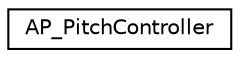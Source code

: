 digraph "Graphical Class Hierarchy"
{
 // INTERACTIVE_SVG=YES
  edge [fontname="Helvetica",fontsize="10",labelfontname="Helvetica",labelfontsize="10"];
  node [fontname="Helvetica",fontsize="10",shape=record];
  rankdir="LR";
  Node1 [label="AP_PitchController",height=0.2,width=0.4,color="black", fillcolor="white", style="filled",URL="$classAP__PitchController.html"];
}
